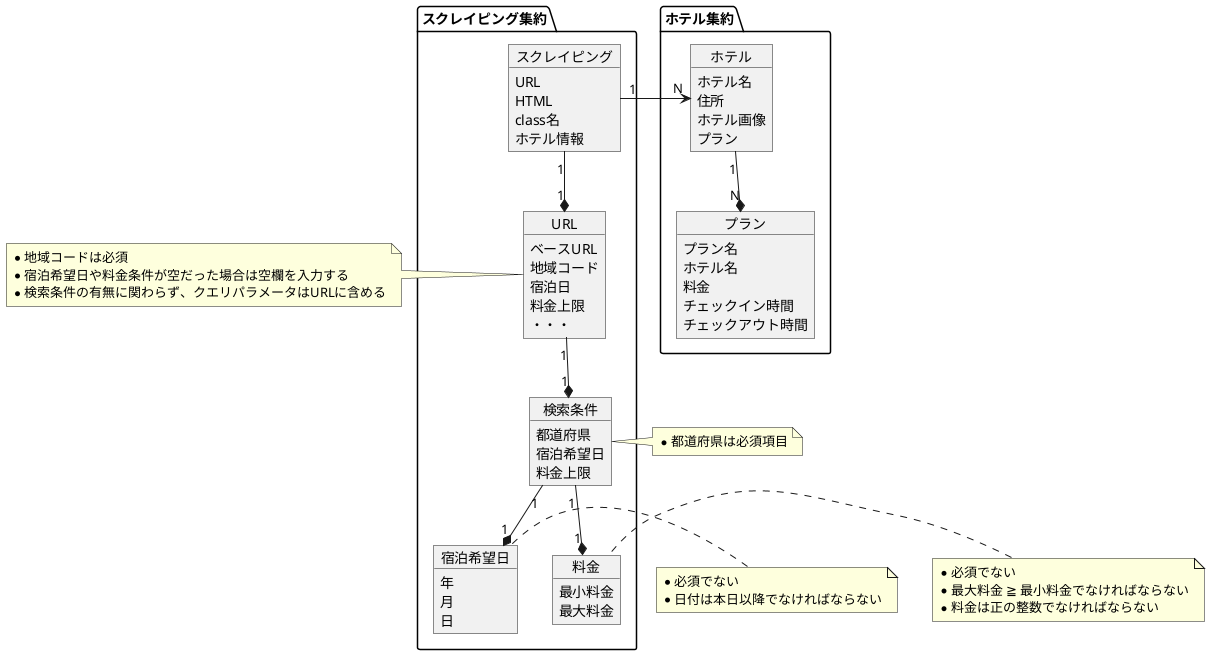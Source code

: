 @startuml Scraping

package スクレイピング集約 {
    object スクレイピング {
        URL
        HTML
        class名
        ホテル情報
    }
    object URL {
        ベースURL
        地域コード
        宿泊日
        料金上限
        ・・・
    }
    object 検索条件 {
        都道府県
        宿泊希望日
        料金上限
    }
    object 宿泊希望日 {
        年
        月
        日
    }
    object 料金 {
        最小料金
        最大料金
    }
}

note left of URL
    * 地域コードは必須
    * 宿泊希望日や料金条件が空だった場合は空欄を入力する
    * 検索条件の有無に関わらず、クエリパラメータはURLに含める
end note

note left of 検索条件
    * 都道府県は必須項目
end note

note left of 宿泊希望日
    * 必須でない
    * 日付は本日以降でなければならない
end note

note left of 料金
    * 必須でない
    * 最大料金 ≧ 最小料金でなければならない
    * 料金は正の整数でなければならない
endnote

スクレイピング "1" -down-* "1" URL
URL "1" -down-* "1" 検索条件
検索条件 "1" -down-* "1" 宿泊希望日
検索条件 "1" -down-* "1" 料金

package ホテル集約 {
    object ホテル {
        ホテル名
        住所
        ホテル画像
        プラン
    }
    object プラン {
        プラン名
        ホテル名
        料金
        チェックイン時間
        チェックアウト時間
    }
}

ホテル "1" -down-* "N" プラン
スクレイピング "1" -right-> "N" ホテル

@enduml